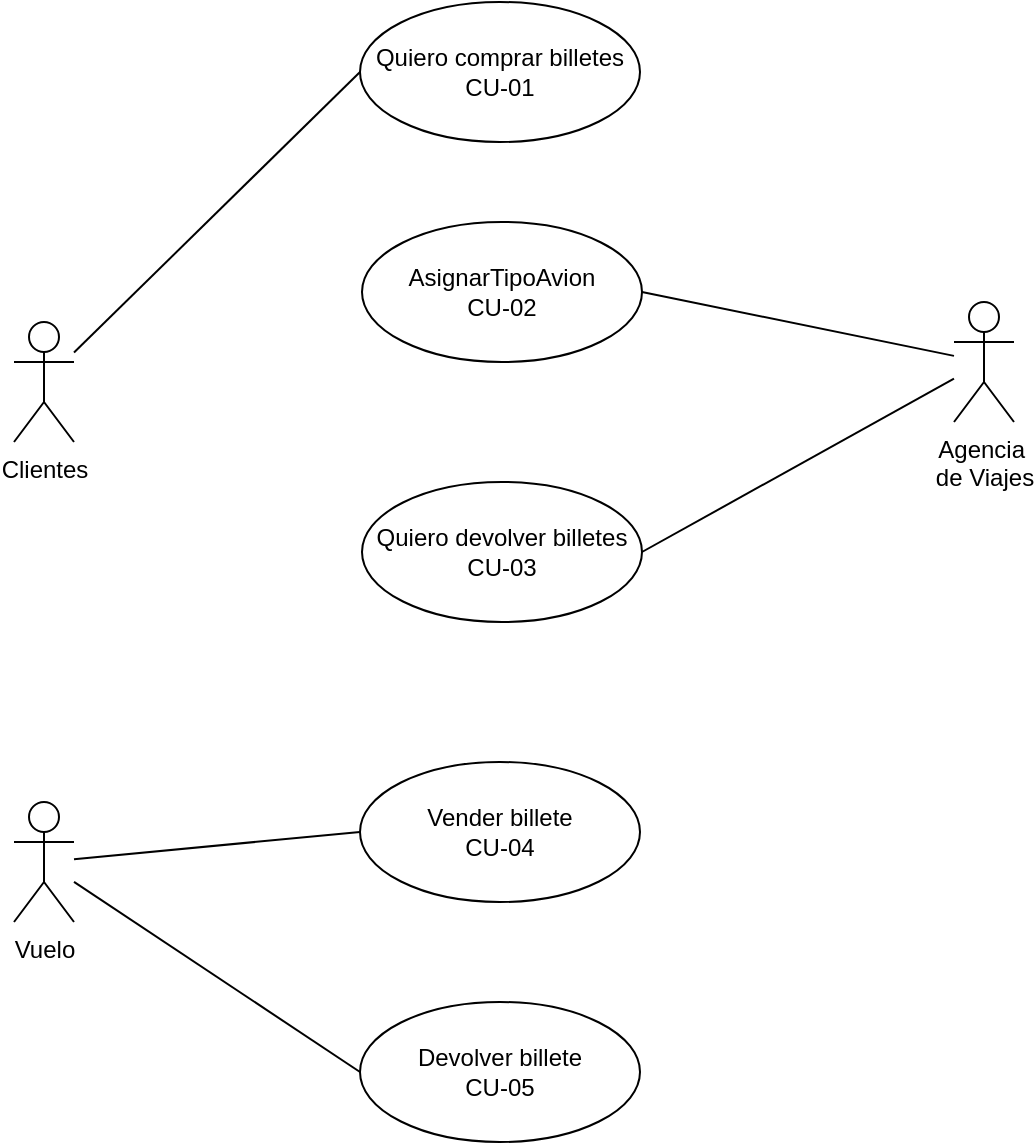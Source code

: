 <mxfile version="24.2.5" type="device">
  <diagram name="Página-1" id="1dl1u8hrIKEG6EcJ0dUU">
    <mxGraphModel dx="2012" dy="1146" grid="1" gridSize="10" guides="1" tooltips="1" connect="1" arrows="1" fold="1" page="1" pageScale="1" pageWidth="827" pageHeight="1169" math="0" shadow="0">
      <root>
        <mxCell id="0" />
        <mxCell id="1" parent="0" />
        <mxCell id="O8YMF89y0L08HN2UX6FN-1" value="Clientes" style="shape=umlActor;verticalLabelPosition=bottom;verticalAlign=top;html=1;" parent="1" vertex="1">
          <mxGeometry x="170" y="410" width="30" height="60" as="geometry" />
        </mxCell>
        <mxCell id="O8YMF89y0L08HN2UX6FN-2" value="Agencia&amp;nbsp;&lt;div&gt;de Viajes&lt;/div&gt;" style="shape=umlActor;verticalLabelPosition=bottom;verticalAlign=top;html=1;" parent="1" vertex="1">
          <mxGeometry x="640" y="400" width="30" height="60" as="geometry" />
        </mxCell>
        <mxCell id="O8YMF89y0L08HN2UX6FN-4" value="&lt;div&gt;AsignarTipoAvion&lt;/div&gt;&lt;div&gt;CU-02&lt;/div&gt;" style="ellipse;whiteSpace=wrap;html=1;" parent="1" vertex="1">
          <mxGeometry x="344" y="360" width="140" height="70" as="geometry" />
        </mxCell>
        <mxCell id="O8YMF89y0L08HN2UX6FN-5" value="Quiero devolver billetes&lt;div&gt;CU-03&lt;/div&gt;" style="ellipse;whiteSpace=wrap;html=1;" parent="1" vertex="1">
          <mxGeometry x="344" y="490" width="140" height="70" as="geometry" />
        </mxCell>
        <mxCell id="O8YMF89y0L08HN2UX6FN-6" value="Quiero comprar billetes&lt;div&gt;CU-01&lt;/div&gt;" style="ellipse;whiteSpace=wrap;html=1;" parent="1" vertex="1">
          <mxGeometry x="343" y="250" width="140" height="70" as="geometry" />
        </mxCell>
        <mxCell id="O8YMF89y0L08HN2UX6FN-10" value="" style="endArrow=none;html=1;rounded=0;entryX=0;entryY=0.5;entryDx=0;entryDy=0;" parent="1" source="O8YMF89y0L08HN2UX6FN-1" target="O8YMF89y0L08HN2UX6FN-6" edge="1">
          <mxGeometry width="50" height="50" relative="1" as="geometry">
            <mxPoint x="230" y="440" as="sourcePoint" />
            <mxPoint x="240" y="550" as="targetPoint" />
          </mxGeometry>
        </mxCell>
        <mxCell id="O8YMF89y0L08HN2UX6FN-11" value="" style="endArrow=none;html=1;rounded=0;exitX=1;exitY=0.5;exitDx=0;exitDy=0;" parent="1" source="O8YMF89y0L08HN2UX6FN-4" target="O8YMF89y0L08HN2UX6FN-2" edge="1">
          <mxGeometry width="50" height="50" relative="1" as="geometry">
            <mxPoint x="540" y="370" as="sourcePoint" />
            <mxPoint x="590" y="320" as="targetPoint" />
          </mxGeometry>
        </mxCell>
        <mxCell id="O8YMF89y0L08HN2UX6FN-12" value="" style="endArrow=none;html=1;rounded=0;exitX=1;exitY=0.5;exitDx=0;exitDy=0;" parent="1" source="O8YMF89y0L08HN2UX6FN-5" target="O8YMF89y0L08HN2UX6FN-2" edge="1">
          <mxGeometry width="50" height="50" relative="1" as="geometry">
            <mxPoint x="510" y="590" as="sourcePoint" />
            <mxPoint x="560" y="540" as="targetPoint" />
          </mxGeometry>
        </mxCell>
        <mxCell id="_HPiZnGbGzDctcweXwY1-1" value="Vuelo" style="shape=umlActor;verticalLabelPosition=bottom;verticalAlign=top;html=1;" parent="1" vertex="1">
          <mxGeometry x="170" y="650" width="30" height="60" as="geometry" />
        </mxCell>
        <mxCell id="_HPiZnGbGzDctcweXwY1-4" value="Vender billete&lt;div&gt;CU-04&lt;/div&gt;" style="ellipse;whiteSpace=wrap;html=1;" parent="1" vertex="1">
          <mxGeometry x="343" y="630" width="140" height="70" as="geometry" />
        </mxCell>
        <mxCell id="_HPiZnGbGzDctcweXwY1-5" value="Devolver billete&lt;div&gt;CU-05&lt;/div&gt;" style="ellipse;whiteSpace=wrap;html=1;" parent="1" vertex="1">
          <mxGeometry x="343" y="750" width="140" height="70" as="geometry" />
        </mxCell>
        <mxCell id="_HPiZnGbGzDctcweXwY1-6" value="" style="endArrow=none;html=1;rounded=0;entryX=0;entryY=0.5;entryDx=0;entryDy=0;" parent="1" source="_HPiZnGbGzDctcweXwY1-1" target="_HPiZnGbGzDctcweXwY1-4" edge="1">
          <mxGeometry width="50" height="50" relative="1" as="geometry">
            <mxPoint x="230" y="630" as="sourcePoint" />
            <mxPoint x="280" y="580" as="targetPoint" />
          </mxGeometry>
        </mxCell>
        <mxCell id="_HPiZnGbGzDctcweXwY1-7" value="" style="endArrow=none;html=1;rounded=0;entryX=0;entryY=0.5;entryDx=0;entryDy=0;" parent="1" source="_HPiZnGbGzDctcweXwY1-1" target="_HPiZnGbGzDctcweXwY1-5" edge="1">
          <mxGeometry width="50" height="50" relative="1" as="geometry">
            <mxPoint x="210" y="810" as="sourcePoint" />
            <mxPoint x="260" y="760" as="targetPoint" />
          </mxGeometry>
        </mxCell>
      </root>
    </mxGraphModel>
  </diagram>
</mxfile>
